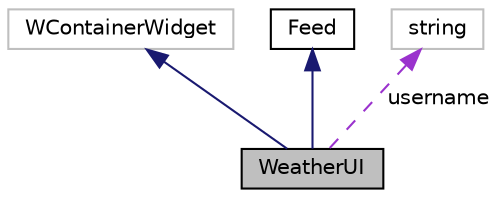 digraph "WeatherUI"
{
 // LATEX_PDF_SIZE
  edge [fontname="Helvetica",fontsize="10",labelfontname="Helvetica",labelfontsize="10"];
  node [fontname="Helvetica",fontsize="10",shape=record];
  Node1 [label="WeatherUI",height=0.2,width=0.4,color="black", fillcolor="grey75", style="filled", fontcolor="black",tooltip=" "];
  Node2 -> Node1 [dir="back",color="midnightblue",fontsize="10",style="solid"];
  Node2 [label="WContainerWidget",height=0.2,width=0.4,color="grey75", fillcolor="white", style="filled",tooltip=" "];
  Node3 -> Node1 [dir="back",color="midnightblue",fontsize="10",style="solid"];
  Node3 [label="Feed",height=0.2,width=0.4,color="black", fillcolor="white", style="filled",URL="$classFeed.html",tooltip="Creating feed content."];
  Node4 -> Node1 [dir="back",color="darkorchid3",fontsize="10",style="dashed",label=" username" ];
  Node4 [label="string",height=0.2,width=0.4,color="grey75", fillcolor="white", style="filled",tooltip=" "];
}

